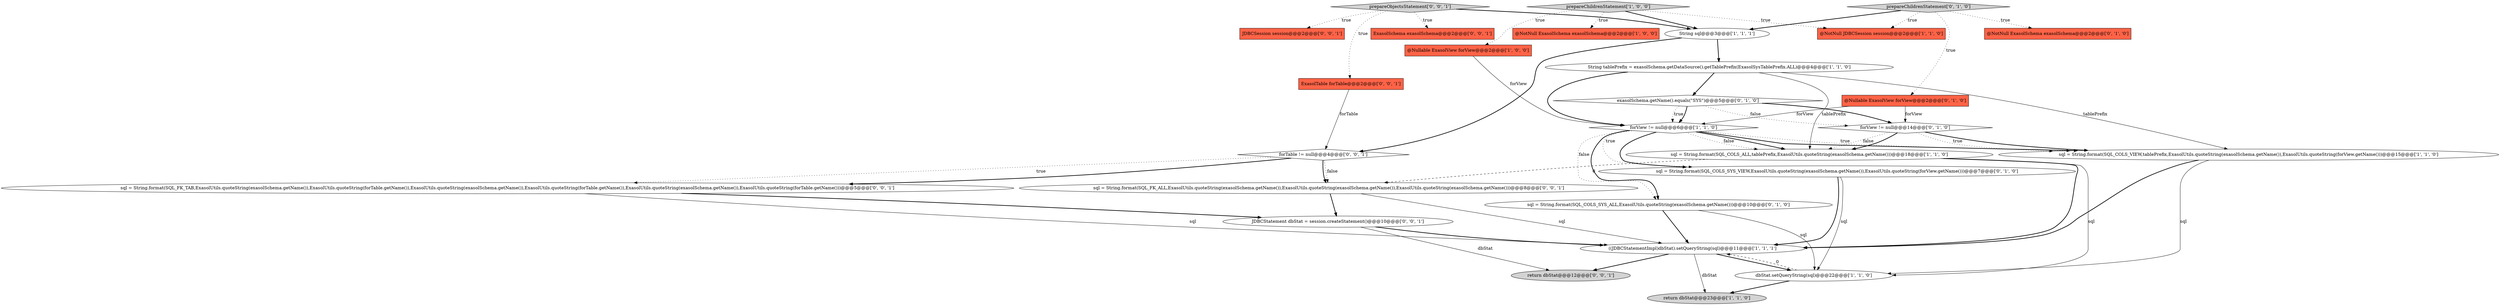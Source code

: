 digraph {
19 [style = filled, label = "return dbStat@@@12@@@['0', '0', '1']", fillcolor = lightgray, shape = ellipse image = "AAA0AAABBB3BBB"];
21 [style = filled, label = "JDBCSession session@@@2@@@['0', '0', '1']", fillcolor = tomato, shape = box image = "AAA0AAABBB3BBB"];
4 [style = filled, label = "String tablePrefix = exasolSchema.getDataSource().getTablePrefix(ExasolSysTablePrefix.ALL)@@@4@@@['1', '1', '0']", fillcolor = white, shape = ellipse image = "AAA0AAABBB1BBB"];
23 [style = filled, label = "sql = String.format(SQL_FK_ALL,ExasolUtils.quoteString(exasolSchema.getName()),ExasolUtils.quoteString(exasolSchema.getName()),ExasolUtils.quoteString(exasolSchema.getName()))@@@8@@@['0', '0', '1']", fillcolor = white, shape = ellipse image = "AAA0AAABBB3BBB"];
22 [style = filled, label = "forTable != null@@@4@@@['0', '0', '1']", fillcolor = white, shape = diamond image = "AAA0AAABBB3BBB"];
3 [style = filled, label = "@NotNull ExasolSchema exasolSchema@@@2@@@['1', '0', '0']", fillcolor = tomato, shape = box image = "AAA0AAABBB1BBB"];
8 [style = filled, label = "return dbStat@@@23@@@['1', '1', '0']", fillcolor = lightgray, shape = ellipse image = "AAA0AAABBB1BBB"];
14 [style = filled, label = "sql = String.format(SQL_COLS_SYS_VIEW,ExasolUtils.quoteString(exasolSchema.getName()),ExasolUtils.quoteString(forView.getName()))@@@7@@@['0', '1', '0']", fillcolor = white, shape = ellipse image = "AAA1AAABBB2BBB"];
10 [style = filled, label = "sql = String.format(SQL_COLS_ALL,tablePrefix,ExasolUtils.quoteString(exasolSchema.getName()))@@@18@@@['1', '1', '0']", fillcolor = white, shape = ellipse image = "AAA0AAABBB1BBB"];
27 [style = filled, label = "ExasolTable forTable@@@2@@@['0', '0', '1']", fillcolor = tomato, shape = box image = "AAA0AAABBB3BBB"];
15 [style = filled, label = "@Nullable ExasolView forView@@@2@@@['0', '1', '0']", fillcolor = tomato, shape = box image = "AAA0AAABBB2BBB"];
9 [style = filled, label = "prepareChildrenStatement['1', '0', '0']", fillcolor = lightgray, shape = diamond image = "AAA0AAABBB1BBB"];
5 [style = filled, label = "dbStat.setQueryString(sql)@@@22@@@['1', '1', '0']", fillcolor = white, shape = ellipse image = "AAA0AAABBB1BBB"];
11 [style = filled, label = "String sql@@@3@@@['1', '1', '1']", fillcolor = white, shape = ellipse image = "AAA0AAABBB1BBB"];
26 [style = filled, label = "JDBCStatement dbStat = session.createStatement()@@@10@@@['0', '0', '1']", fillcolor = white, shape = ellipse image = "AAA0AAABBB3BBB"];
17 [style = filled, label = "exasolSchema.getName().equals(\"SYS\")@@@5@@@['0', '1', '0']", fillcolor = white, shape = diamond image = "AAA1AAABBB2BBB"];
20 [style = filled, label = "ExasolSchema exasolSchema@@@2@@@['0', '0', '1']", fillcolor = tomato, shape = box image = "AAA0AAABBB3BBB"];
6 [style = filled, label = "@NotNull JDBCSession session@@@2@@@['1', '1', '0']", fillcolor = tomato, shape = box image = "AAA0AAABBB1BBB"];
7 [style = filled, label = "sql = String.format(SQL_COLS_VIEW,tablePrefix,ExasolUtils.quoteString(exasolSchema.getName()),ExasolUtils.quoteString(forView.getName()))@@@15@@@['1', '1', '0']", fillcolor = white, shape = ellipse image = "AAA0AAABBB1BBB"];
25 [style = filled, label = "sql = String.format(SQL_FK_TAB,ExasolUtils.quoteString(exasolSchema.getName()),ExasolUtils.quoteString(forTable.getName()),ExasolUtils.quoteString(exasolSchema.getName()),ExasolUtils.quoteString(forTable.getName()),ExasolUtils.quoteString(exasolSchema.getName()),ExasolUtils.quoteString(forTable.getName()))@@@5@@@['0', '0', '1']", fillcolor = white, shape = ellipse image = "AAA0AAABBB3BBB"];
1 [style = filled, label = "@Nullable ExasolView forView@@@2@@@['1', '0', '0']", fillcolor = tomato, shape = box image = "AAA0AAABBB1BBB"];
24 [style = filled, label = "prepareObjectsStatement['0', '0', '1']", fillcolor = lightgray, shape = diamond image = "AAA0AAABBB3BBB"];
2 [style = filled, label = "forView != null@@@6@@@['1', '1', '0']", fillcolor = white, shape = diamond image = "AAA0AAABBB1BBB"];
16 [style = filled, label = "prepareChildrenStatement['0', '1', '0']", fillcolor = lightgray, shape = diamond image = "AAA0AAABBB2BBB"];
18 [style = filled, label = "sql = String.format(SQL_COLS_SYS_ALL,ExasolUtils.quoteString(exasolSchema.getName()))@@@10@@@['0', '1', '0']", fillcolor = white, shape = ellipse image = "AAA1AAABBB2BBB"];
0 [style = filled, label = "((JDBCStatementImpl)dbStat).setQueryString(sql)@@@11@@@['1', '1', '1']", fillcolor = white, shape = ellipse image = "AAA0AAABBB1BBB"];
12 [style = filled, label = "@NotNull ExasolSchema exasolSchema@@@2@@@['0', '1', '0']", fillcolor = tomato, shape = box image = "AAA0AAABBB2BBB"];
13 [style = filled, label = "forView != null@@@14@@@['0', '1', '0']", fillcolor = white, shape = diamond image = "AAA1AAABBB2BBB"];
7->5 [style = solid, label="sql"];
4->10 [style = solid, label="tablePrefix"];
2->18 [style = dotted, label="false"];
25->0 [style = solid, label="sql"];
11->22 [style = bold, label=""];
23->0 [style = solid, label="sql"];
11->4 [style = bold, label=""];
14->5 [style = solid, label="sql"];
13->7 [style = bold, label=""];
5->8 [style = bold, label=""];
9->11 [style = bold, label=""];
18->5 [style = solid, label="sql"];
2->7 [style = bold, label=""];
2->10 [style = dotted, label="false"];
24->20 [style = dotted, label="true"];
1->2 [style = solid, label="forView"];
25->26 [style = bold, label=""];
9->1 [style = dotted, label="true"];
26->0 [style = bold, label=""];
24->11 [style = bold, label=""];
0->19 [style = bold, label=""];
27->22 [style = solid, label="forTable"];
2->10 [style = bold, label=""];
4->17 [style = bold, label=""];
14->0 [style = bold, label=""];
24->21 [style = dotted, label="true"];
0->8 [style = solid, label="dbStat"];
2->14 [style = dotted, label="true"];
16->15 [style = dotted, label="true"];
9->6 [style = dotted, label="true"];
4->2 [style = bold, label=""];
23->26 [style = bold, label=""];
16->6 [style = dotted, label="true"];
22->25 [style = dotted, label="true"];
13->10 [style = dotted, label="false"];
16->12 [style = dotted, label="true"];
26->19 [style = solid, label="dbStat"];
2->18 [style = bold, label=""];
22->25 [style = bold, label=""];
17->13 [style = bold, label=""];
7->0 [style = bold, label=""];
15->13 [style = solid, label="forView"];
10->5 [style = solid, label="sql"];
17->2 [style = dotted, label="true"];
17->13 [style = dotted, label="false"];
4->7 [style = solid, label="tablePrefix"];
22->23 [style = dotted, label="false"];
24->27 [style = dotted, label="true"];
2->14 [style = bold, label=""];
9->3 [style = dotted, label="true"];
22->23 [style = bold, label=""];
0->5 [style = bold, label=""];
13->10 [style = bold, label=""];
10->23 [style = dashed, label="0"];
16->11 [style = bold, label=""];
13->7 [style = dotted, label="true"];
10->0 [style = bold, label=""];
2->7 [style = dotted, label="true"];
15->2 [style = solid, label="forView"];
5->0 [style = dashed, label="0"];
17->2 [style = bold, label=""];
18->0 [style = bold, label=""];
}
